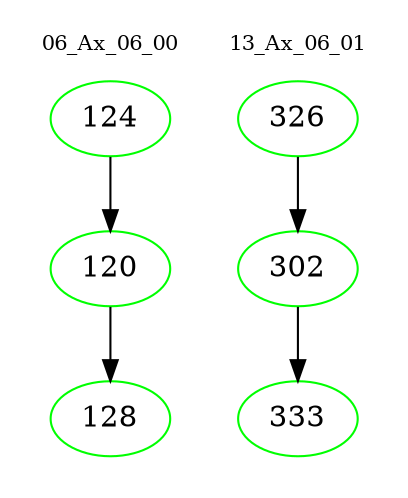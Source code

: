 digraph{
subgraph cluster_0 {
color = white
label = "06_Ax_06_00";
fontsize=10;
T0_124 [label="124", color="green"]
T0_124 -> T0_120 [color="black"]
T0_120 [label="120", color="green"]
T0_120 -> T0_128 [color="black"]
T0_128 [label="128", color="green"]
}
subgraph cluster_1 {
color = white
label = "13_Ax_06_01";
fontsize=10;
T1_326 [label="326", color="green"]
T1_326 -> T1_302 [color="black"]
T1_302 [label="302", color="green"]
T1_302 -> T1_333 [color="black"]
T1_333 [label="333", color="green"]
}
}
